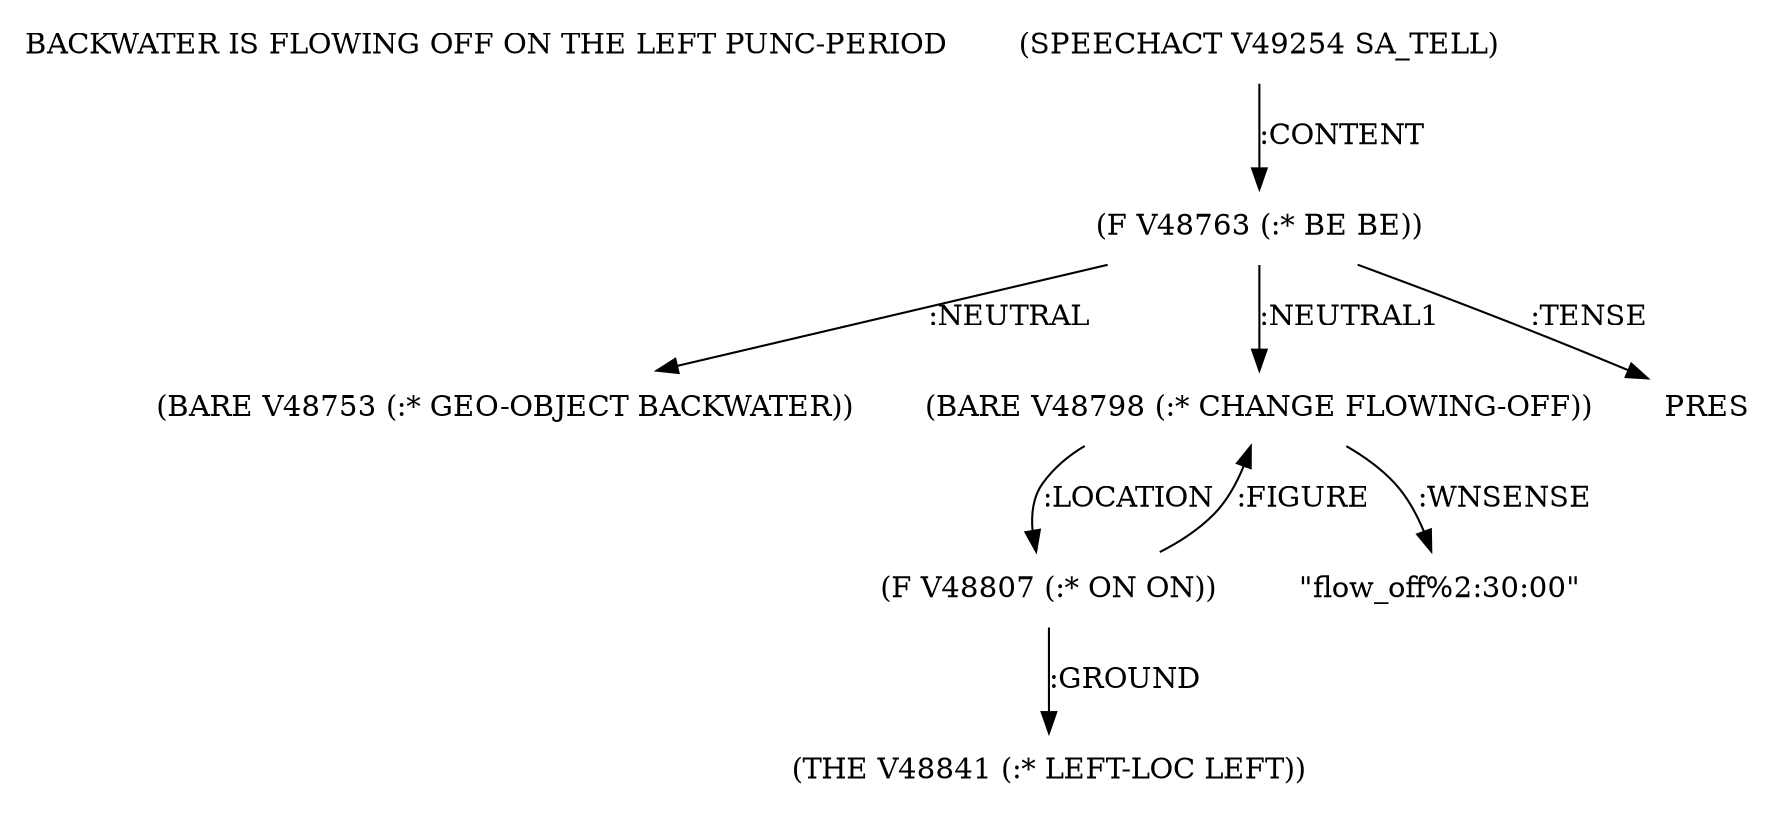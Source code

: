 digraph Terms {
  node [shape=none]
  "BACKWATER IS FLOWING OFF ON THE LEFT PUNC-PERIOD"
  "V49254" [label="(SPEECHACT V49254 SA_TELL)"]
  "V49254" -> "V48763" [label=":CONTENT"]
  "V48763" [label="(F V48763 (:* BE BE))"]
  "V48763" -> "V48753" [label=":NEUTRAL"]
  "V48763" -> "V48798" [label=":NEUTRAL1"]
  "V48763" -> "NT49562" [label=":TENSE"]
  "NT49562" [label="PRES"]
  "V48753" [label="(BARE V48753 (:* GEO-OBJECT BACKWATER))"]
  "V48798" [label="(BARE V48798 (:* CHANGE FLOWING-OFF))"]
  "V48798" -> "V48807" [label=":LOCATION"]
  "V48798" -> "NT49563" [label=":WNSENSE"]
  "NT49563" [label="\"flow_off%2:30:00\""]
  "V48807" [label="(F V48807 (:* ON ON))"]
  "V48807" -> "V48841" [label=":GROUND"]
  "V48807" -> "V48798" [label=":FIGURE"]
  "V48841" [label="(THE V48841 (:* LEFT-LOC LEFT))"]
}
